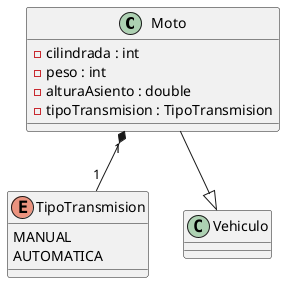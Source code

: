 @startuml Moto
class Moto {
-cilindrada : int
-peso : int
-alturaAsiento : double
-tipoTransmision : TipoTransmision
}

enum TipoTransmision {
  MANUAL
  AUTOMATICA
}
Moto --|> Vehiculo
Moto "1" *-- "1" TipoTransmision

@enduml